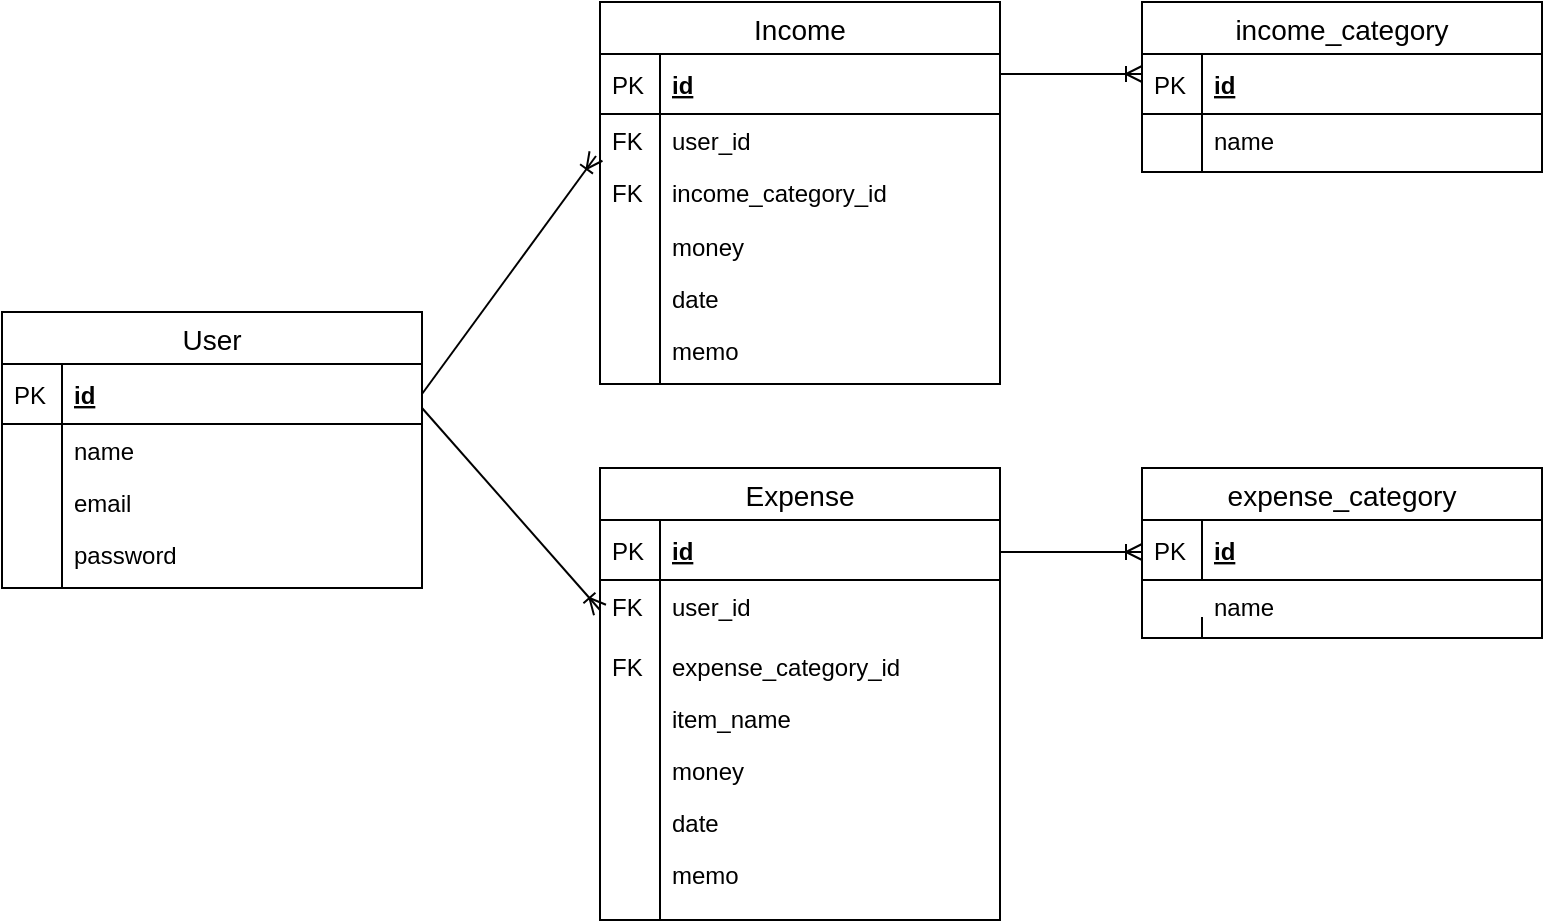 <mxfile version="13.5.6" type="device"><diagram id="l3T9q4KYv9oL9oxo4qhX" name="ページ1"><mxGraphModel dx="1106" dy="1894" grid="1" gridSize="15" guides="1" tooltips="1" connect="1" arrows="1" fold="1" page="1" pageScale="1" pageWidth="827" pageHeight="1169" math="0" shadow="0"><root><mxCell id="0"/><mxCell id="1" parent="0"/><mxCell id="juh3x5DzW0E_Zc7toulQ-3" value="" style="fontSize=12;html=1;endArrow=ERoneToMany;entryX=-0.01;entryY=0.808;entryDx=0;entryDy=0;exitX=1;exitY=0.5;exitDx=0;exitDy=0;rounded=0;entryPerimeter=0;" parent="1" source="g-PdDLhLTCe8zfPFN-K6-2" target="QIGW-eZ6DJEo7gAFJ_Yn-8" edge="1"><mxGeometry width="100" height="100" relative="1" as="geometry"><mxPoint x="270" y="75" as="sourcePoint"/><mxPoint x="265" y="30" as="targetPoint"/></mxGeometry></mxCell><mxCell id="juh3x5DzW0E_Zc7toulQ-5" value="" style="fontSize=12;html=1;endArrow=ERoneToMany;entryX=0;entryY=0.5;entryDx=0;entryDy=0;rounded=0;exitX=1;exitY=0.733;exitDx=0;exitDy=0;exitPerimeter=0;" parent="1" source="g-PdDLhLTCe8zfPFN-K6-2" target="QIGW-eZ6DJEo7gAFJ_Yn-17" edge="1"><mxGeometry width="100" height="100" relative="1" as="geometry"><mxPoint x="360" y="210" as="sourcePoint"/><mxPoint x="565" y="123.5" as="targetPoint"/></mxGeometry></mxCell><mxCell id="g-PdDLhLTCe8zfPFN-K6-1" value="User" style="swimlane;fontStyle=0;childLayout=stackLayout;horizontal=1;startSize=26;horizontalStack=0;resizeParent=1;resizeParentMax=0;resizeLast=0;collapsible=1;marginBottom=0;align=center;fontSize=14;" parent="1" vertex="1"><mxGeometry x="15" y="132" width="210" height="138" as="geometry"/></mxCell><mxCell id="g-PdDLhLTCe8zfPFN-K6-2" value="id" style="shape=partialRectangle;top=0;left=0;right=0;bottom=1;align=left;verticalAlign=middle;fillColor=none;spacingLeft=34;spacingRight=4;overflow=hidden;rotatable=0;points=[[0,0.5],[1,0.5]];portConstraint=eastwest;dropTarget=0;fontStyle=5;fontSize=12;" parent="g-PdDLhLTCe8zfPFN-K6-1" vertex="1"><mxGeometry y="26" width="210" height="30" as="geometry"/></mxCell><mxCell id="g-PdDLhLTCe8zfPFN-K6-3" value="PK" style="shape=partialRectangle;top=0;left=0;bottom=0;fillColor=none;align=left;verticalAlign=middle;spacingLeft=4;spacingRight=4;overflow=hidden;rotatable=0;points=[];portConstraint=eastwest;part=1;fontSize=12;" parent="g-PdDLhLTCe8zfPFN-K6-2" vertex="1" connectable="0"><mxGeometry width="30" height="30" as="geometry"/></mxCell><mxCell id="g-PdDLhLTCe8zfPFN-K6-4" value="name&#10;" style="shape=partialRectangle;top=0;left=0;right=0;bottom=0;align=left;verticalAlign=top;fillColor=none;spacingLeft=34;spacingRight=4;overflow=hidden;rotatable=0;points=[[0,0.5],[1,0.5]];portConstraint=eastwest;dropTarget=0;fontSize=12;" parent="g-PdDLhLTCe8zfPFN-K6-1" vertex="1"><mxGeometry y="56" width="210" height="26" as="geometry"/></mxCell><mxCell id="g-PdDLhLTCe8zfPFN-K6-5" value="" style="shape=partialRectangle;top=0;left=0;bottom=0;fillColor=none;align=left;verticalAlign=top;spacingLeft=4;spacingRight=4;overflow=hidden;rotatable=0;points=[];portConstraint=eastwest;part=1;fontSize=12;" parent="g-PdDLhLTCe8zfPFN-K6-4" vertex="1" connectable="0"><mxGeometry width="30" height="26" as="geometry"/></mxCell><mxCell id="g-PdDLhLTCe8zfPFN-K6-6" value="email&#10;" style="shape=partialRectangle;top=0;left=0;right=0;bottom=0;align=left;verticalAlign=top;fillColor=none;spacingLeft=34;spacingRight=4;overflow=hidden;rotatable=0;points=[[0,0.5],[1,0.5]];portConstraint=eastwest;dropTarget=0;fontSize=12;" parent="g-PdDLhLTCe8zfPFN-K6-1" vertex="1"><mxGeometry y="82" width="210" height="26" as="geometry"/></mxCell><mxCell id="g-PdDLhLTCe8zfPFN-K6-7" value="" style="shape=partialRectangle;top=0;left=0;bottom=0;fillColor=none;align=left;verticalAlign=top;spacingLeft=4;spacingRight=4;overflow=hidden;rotatable=0;points=[];portConstraint=eastwest;part=1;fontSize=12;" parent="g-PdDLhLTCe8zfPFN-K6-6" vertex="1" connectable="0"><mxGeometry width="30" height="26" as="geometry"/></mxCell><mxCell id="g-PdDLhLTCe8zfPFN-K6-8" value="password" style="shape=partialRectangle;top=0;left=0;right=0;bottom=0;align=left;verticalAlign=top;fillColor=none;spacingLeft=34;spacingRight=4;overflow=hidden;rotatable=0;points=[[0,0.5],[1,0.5]];portConstraint=eastwest;dropTarget=0;fontSize=12;" parent="g-PdDLhLTCe8zfPFN-K6-1" vertex="1"><mxGeometry y="108" width="210" height="26" as="geometry"/></mxCell><mxCell id="g-PdDLhLTCe8zfPFN-K6-9" value="" style="shape=partialRectangle;top=0;left=0;bottom=0;fillColor=none;align=left;verticalAlign=top;spacingLeft=4;spacingRight=4;overflow=hidden;rotatable=0;points=[];portConstraint=eastwest;part=1;fontSize=12;" parent="g-PdDLhLTCe8zfPFN-K6-8" vertex="1" connectable="0"><mxGeometry width="30" height="26" as="geometry"/></mxCell><mxCell id="g-PdDLhLTCe8zfPFN-K6-10" value="" style="shape=partialRectangle;top=0;left=0;right=0;bottom=0;align=left;verticalAlign=top;fillColor=none;spacingLeft=34;spacingRight=4;overflow=hidden;rotatable=0;points=[[0,0.5],[1,0.5]];portConstraint=eastwest;dropTarget=0;fontSize=12;" parent="g-PdDLhLTCe8zfPFN-K6-1" vertex="1"><mxGeometry y="134" width="210" height="4" as="geometry"/></mxCell><mxCell id="g-PdDLhLTCe8zfPFN-K6-11" value="" style="shape=partialRectangle;top=0;left=0;bottom=0;fillColor=none;align=left;verticalAlign=top;spacingLeft=4;spacingRight=4;overflow=hidden;rotatable=0;points=[];portConstraint=eastwest;part=1;fontSize=12;" parent="g-PdDLhLTCe8zfPFN-K6-10" vertex="1" connectable="0"><mxGeometry width="30" height="4" as="geometry"/></mxCell><mxCell id="QIGW-eZ6DJEo7gAFJ_Yn-3" value="Income" style="swimlane;fontStyle=0;childLayout=stackLayout;horizontal=1;startSize=26;horizontalStack=0;resizeParent=1;resizeParentMax=0;resizeLast=0;collapsible=1;marginBottom=0;align=center;fontSize=14;" parent="1" vertex="1"><mxGeometry x="314" y="-23" width="200" height="191" as="geometry"/></mxCell><mxCell id="QIGW-eZ6DJEo7gAFJ_Yn-4" value="id" style="shape=partialRectangle;top=0;left=0;right=0;bottom=1;align=left;verticalAlign=middle;fillColor=none;spacingLeft=34;spacingRight=4;overflow=hidden;rotatable=0;points=[[0,0.5],[1,0.5]];portConstraint=eastwest;dropTarget=0;fontStyle=5;fontSize=12;" parent="QIGW-eZ6DJEo7gAFJ_Yn-3" vertex="1"><mxGeometry y="26" width="200" height="30" as="geometry"/></mxCell><mxCell id="QIGW-eZ6DJEo7gAFJ_Yn-5" value="PK" style="shape=partialRectangle;top=0;left=0;bottom=0;fillColor=none;align=left;verticalAlign=middle;spacingLeft=4;spacingRight=4;overflow=hidden;rotatable=0;points=[];portConstraint=eastwest;part=1;fontSize=12;" parent="QIGW-eZ6DJEo7gAFJ_Yn-4" vertex="1" connectable="0"><mxGeometry width="30" height="30" as="geometry"/></mxCell><mxCell id="QIGW-eZ6DJEo7gAFJ_Yn-8" value="user_id" style="shape=partialRectangle;top=0;left=0;right=0;bottom=0;align=left;verticalAlign=top;fillColor=none;spacingLeft=34;spacingRight=4;overflow=hidden;rotatable=0;points=[[0,0.5],[1,0.5]];portConstraint=eastwest;dropTarget=0;fontSize=12;" parent="QIGW-eZ6DJEo7gAFJ_Yn-3" vertex="1"><mxGeometry y="56" width="200" height="26" as="geometry"/></mxCell><mxCell id="QIGW-eZ6DJEo7gAFJ_Yn-9" value="FK" style="shape=partialRectangle;top=0;left=0;bottom=0;fillColor=none;align=left;verticalAlign=top;spacingLeft=4;spacingRight=4;overflow=hidden;rotatable=0;points=[];portConstraint=eastwest;part=1;fontSize=12;" parent="QIGW-eZ6DJEo7gAFJ_Yn-8" vertex="1" connectable="0"><mxGeometry width="30" height="26" as="geometry"/></mxCell><mxCell id="QIGW-eZ6DJEo7gAFJ_Yn-12" value="income_category_id" style="shape=partialRectangle;top=0;left=0;right=0;bottom=0;align=left;verticalAlign=top;fillColor=none;spacingLeft=34;spacingRight=4;overflow=hidden;rotatable=0;points=[[0,0.5],[1,0.5]];portConstraint=eastwest;dropTarget=0;fontSize=12;" parent="QIGW-eZ6DJEo7gAFJ_Yn-3" vertex="1"><mxGeometry y="82" width="200" height="27" as="geometry"/></mxCell><mxCell id="QIGW-eZ6DJEo7gAFJ_Yn-13" value="FK" style="shape=partialRectangle;top=0;left=0;bottom=0;fillColor=none;align=left;verticalAlign=top;spacingLeft=4;spacingRight=4;overflow=hidden;rotatable=0;points=[];portConstraint=eastwest;part=1;fontSize=12;" parent="QIGW-eZ6DJEo7gAFJ_Yn-12" vertex="1" connectable="0"><mxGeometry width="30" height="27" as="geometry"/></mxCell><mxCell id="QIGW-eZ6DJEo7gAFJ_Yn-6" value="money" style="shape=partialRectangle;top=0;left=0;right=0;bottom=0;align=left;verticalAlign=top;fillColor=none;spacingLeft=34;spacingRight=4;overflow=hidden;rotatable=0;points=[[0,0.5],[1,0.5]];portConstraint=eastwest;dropTarget=0;fontSize=12;" parent="QIGW-eZ6DJEo7gAFJ_Yn-3" vertex="1"><mxGeometry y="109" width="200" height="26" as="geometry"/></mxCell><mxCell id="QIGW-eZ6DJEo7gAFJ_Yn-7" value="" style="shape=partialRectangle;top=0;left=0;bottom=0;fillColor=none;align=left;verticalAlign=top;spacingLeft=4;spacingRight=4;overflow=hidden;rotatable=0;points=[];portConstraint=eastwest;part=1;fontSize=12;" parent="QIGW-eZ6DJEo7gAFJ_Yn-6" vertex="1" connectable="0"><mxGeometry width="30" height="26" as="geometry"/></mxCell><mxCell id="juh3x5DzW0E_Zc7toulQ-12" value="date" style="shape=partialRectangle;top=0;left=0;right=0;bottom=0;align=left;verticalAlign=top;fillColor=none;spacingLeft=34;spacingRight=4;overflow=hidden;rotatable=0;points=[[0,0.5],[1,0.5]];portConstraint=eastwest;dropTarget=0;fontSize=12;" parent="QIGW-eZ6DJEo7gAFJ_Yn-3" vertex="1"><mxGeometry y="135" width="200" height="26" as="geometry"/></mxCell><mxCell id="juh3x5DzW0E_Zc7toulQ-13" value="" style="shape=partialRectangle;top=0;left=0;bottom=0;fillColor=none;align=left;verticalAlign=top;spacingLeft=4;spacingRight=4;overflow=hidden;rotatable=0;points=[];portConstraint=eastwest;part=1;fontSize=12;" parent="juh3x5DzW0E_Zc7toulQ-12" vertex="1" connectable="0"><mxGeometry width="30" height="26" as="geometry"/></mxCell><mxCell id="juh3x5DzW0E_Zc7toulQ-6" value="memo" style="shape=partialRectangle;top=0;left=0;right=0;bottom=0;align=left;verticalAlign=top;fillColor=none;spacingLeft=34;spacingRight=4;overflow=hidden;rotatable=0;points=[[0,0.5],[1,0.5]];portConstraint=eastwest;dropTarget=0;fontSize=12;" parent="QIGW-eZ6DJEo7gAFJ_Yn-3" vertex="1"><mxGeometry y="161" width="200" height="30" as="geometry"/></mxCell><mxCell id="juh3x5DzW0E_Zc7toulQ-7" value="" style="shape=partialRectangle;top=0;left=0;bottom=0;fillColor=none;align=left;verticalAlign=top;spacingLeft=4;spacingRight=4;overflow=hidden;rotatable=0;points=[];portConstraint=eastwest;part=1;fontSize=12;" parent="juh3x5DzW0E_Zc7toulQ-6" vertex="1" connectable="0"><mxGeometry width="30" height="30" as="geometry"/></mxCell><mxCell id="QIGW-eZ6DJEo7gAFJ_Yn-14" value="Expense" style="swimlane;fontStyle=0;childLayout=stackLayout;horizontal=1;startSize=26;horizontalStack=0;resizeParent=1;resizeParentMax=0;resizeLast=0;collapsible=1;marginBottom=0;align=center;fontSize=14;" parent="1" vertex="1"><mxGeometry x="314" y="210" width="200" height="226" as="geometry"/></mxCell><mxCell id="QIGW-eZ6DJEo7gAFJ_Yn-15" value="id" style="shape=partialRectangle;top=0;left=0;right=0;bottom=1;align=left;verticalAlign=middle;fillColor=none;spacingLeft=34;spacingRight=4;overflow=hidden;rotatable=0;points=[[0,0.5],[1,0.5]];portConstraint=eastwest;dropTarget=0;fontStyle=5;fontSize=12;" parent="QIGW-eZ6DJEo7gAFJ_Yn-14" vertex="1"><mxGeometry y="26" width="200" height="30" as="geometry"/></mxCell><mxCell id="QIGW-eZ6DJEo7gAFJ_Yn-16" value="PK" style="shape=partialRectangle;top=0;left=0;bottom=0;fillColor=none;align=left;verticalAlign=middle;spacingLeft=4;spacingRight=4;overflow=hidden;rotatable=0;points=[];portConstraint=eastwest;part=1;fontSize=12;" parent="QIGW-eZ6DJEo7gAFJ_Yn-15" vertex="1" connectable="0"><mxGeometry width="30" height="30" as="geometry"/></mxCell><mxCell id="QIGW-eZ6DJEo7gAFJ_Yn-17" value="user_id" style="shape=partialRectangle;top=0;left=0;right=0;bottom=0;align=left;verticalAlign=top;fillColor=none;spacingLeft=34;spacingRight=4;overflow=hidden;rotatable=0;points=[[0,0.5],[1,0.5]];portConstraint=eastwest;dropTarget=0;fontSize=12;" parent="QIGW-eZ6DJEo7gAFJ_Yn-14" vertex="1"><mxGeometry y="56" width="200" height="30" as="geometry"/></mxCell><mxCell id="QIGW-eZ6DJEo7gAFJ_Yn-18" value="FK" style="shape=partialRectangle;top=0;left=0;bottom=0;fillColor=none;align=left;verticalAlign=top;spacingLeft=4;spacingRight=4;overflow=hidden;rotatable=0;points=[];portConstraint=eastwest;part=1;fontSize=12;" parent="QIGW-eZ6DJEo7gAFJ_Yn-17" vertex="1" connectable="0"><mxGeometry width="30" height="30" as="geometry"/></mxCell><mxCell id="QIGW-eZ6DJEo7gAFJ_Yn-19" value="expense_category_id" style="shape=partialRectangle;top=0;left=0;right=0;bottom=0;align=left;verticalAlign=top;fillColor=none;spacingLeft=34;spacingRight=4;overflow=hidden;rotatable=0;points=[[0,0.5],[1,0.5]];portConstraint=eastwest;dropTarget=0;fontSize=12;" parent="QIGW-eZ6DJEo7gAFJ_Yn-14" vertex="1"><mxGeometry y="86" width="200" height="26" as="geometry"/></mxCell><mxCell id="QIGW-eZ6DJEo7gAFJ_Yn-20" value="FK" style="shape=partialRectangle;top=0;left=0;bottom=0;fillColor=none;align=left;verticalAlign=top;spacingLeft=4;spacingRight=4;overflow=hidden;rotatable=0;points=[];portConstraint=eastwest;part=1;fontSize=12;" parent="QIGW-eZ6DJEo7gAFJ_Yn-19" vertex="1" connectable="0"><mxGeometry width="30" height="26" as="geometry"/></mxCell><mxCell id="juh3x5DzW0E_Zc7toulQ-14" value="item_name" style="shape=partialRectangle;top=0;left=0;right=0;bottom=0;align=left;verticalAlign=top;fillColor=none;spacingLeft=34;spacingRight=4;overflow=hidden;rotatable=0;points=[[0,0.5],[1,0.5]];portConstraint=eastwest;dropTarget=0;fontSize=12;" parent="QIGW-eZ6DJEo7gAFJ_Yn-14" vertex="1"><mxGeometry y="112" width="200" height="26" as="geometry"/></mxCell><mxCell id="juh3x5DzW0E_Zc7toulQ-15" value="" style="shape=partialRectangle;top=0;left=0;bottom=0;fillColor=none;align=left;verticalAlign=top;spacingLeft=4;spacingRight=4;overflow=hidden;rotatable=0;points=[];portConstraint=eastwest;part=1;fontSize=12;" parent="juh3x5DzW0E_Zc7toulQ-14" vertex="1" connectable="0"><mxGeometry width="30" height="26" as="geometry"/></mxCell><mxCell id="QIGW-eZ6DJEo7gAFJ_Yn-21" value="money" style="shape=partialRectangle;top=0;left=0;right=0;bottom=0;align=left;verticalAlign=top;fillColor=none;spacingLeft=34;spacingRight=4;overflow=hidden;rotatable=0;points=[[0,0.5],[1,0.5]];portConstraint=eastwest;dropTarget=0;fontSize=12;" parent="QIGW-eZ6DJEo7gAFJ_Yn-14" vertex="1"><mxGeometry y="138" width="200" height="26" as="geometry"/></mxCell><mxCell id="QIGW-eZ6DJEo7gAFJ_Yn-22" value="" style="shape=partialRectangle;top=0;left=0;bottom=0;fillColor=none;align=left;verticalAlign=top;spacingLeft=4;spacingRight=4;overflow=hidden;rotatable=0;points=[];portConstraint=eastwest;part=1;fontSize=12;" parent="QIGW-eZ6DJEo7gAFJ_Yn-21" vertex="1" connectable="0"><mxGeometry width="30" height="26" as="geometry"/></mxCell><mxCell id="juh3x5DzW0E_Zc7toulQ-16" value="date" style="shape=partialRectangle;top=0;left=0;right=0;bottom=0;align=left;verticalAlign=top;fillColor=none;spacingLeft=34;spacingRight=4;overflow=hidden;rotatable=0;points=[[0,0.5],[1,0.5]];portConstraint=eastwest;dropTarget=0;fontSize=12;" parent="QIGW-eZ6DJEo7gAFJ_Yn-14" vertex="1"><mxGeometry y="164" width="200" height="26" as="geometry"/></mxCell><mxCell id="juh3x5DzW0E_Zc7toulQ-17" value="" style="shape=partialRectangle;top=0;left=0;bottom=0;fillColor=none;align=left;verticalAlign=top;spacingLeft=4;spacingRight=4;overflow=hidden;rotatable=0;points=[];portConstraint=eastwest;part=1;fontSize=12;" parent="juh3x5DzW0E_Zc7toulQ-16" vertex="1" connectable="0"><mxGeometry width="30" height="26" as="geometry"/></mxCell><mxCell id="juh3x5DzW0E_Zc7toulQ-18" value="memo" style="shape=partialRectangle;top=0;left=0;right=0;bottom=0;align=left;verticalAlign=top;fillColor=none;spacingLeft=34;spacingRight=4;overflow=hidden;rotatable=0;points=[[0,0.5],[1,0.5]];portConstraint=eastwest;dropTarget=0;fontSize=12;" parent="QIGW-eZ6DJEo7gAFJ_Yn-14" vertex="1"><mxGeometry y="190" width="200" height="26" as="geometry"/></mxCell><mxCell id="juh3x5DzW0E_Zc7toulQ-19" value="" style="shape=partialRectangle;top=0;left=0;bottom=0;fillColor=none;align=left;verticalAlign=top;spacingLeft=4;spacingRight=4;overflow=hidden;rotatable=0;points=[];portConstraint=eastwest;part=1;fontSize=12;" parent="juh3x5DzW0E_Zc7toulQ-18" vertex="1" connectable="0"><mxGeometry width="30" height="26" as="geometry"/></mxCell><mxCell id="QIGW-eZ6DJEo7gAFJ_Yn-23" value="" style="shape=partialRectangle;top=0;left=0;right=0;bottom=0;align=left;verticalAlign=top;fillColor=none;spacingLeft=34;spacingRight=4;overflow=hidden;rotatable=0;points=[[0,0.5],[1,0.5]];portConstraint=eastwest;dropTarget=0;fontSize=12;" parent="QIGW-eZ6DJEo7gAFJ_Yn-14" vertex="1"><mxGeometry y="216" width="200" height="10" as="geometry"/></mxCell><mxCell id="QIGW-eZ6DJEo7gAFJ_Yn-24" value="" style="shape=partialRectangle;top=0;left=0;bottom=0;fillColor=none;align=left;verticalAlign=top;spacingLeft=4;spacingRight=4;overflow=hidden;rotatable=0;points=[];portConstraint=eastwest;part=1;fontSize=12;" parent="QIGW-eZ6DJEo7gAFJ_Yn-23" vertex="1" connectable="0"><mxGeometry width="30" height="10" as="geometry"/></mxCell><mxCell id="juh3x5DzW0E_Zc7toulQ-20" value="income_category" style="swimlane;fontStyle=0;childLayout=stackLayout;horizontal=1;startSize=26;horizontalStack=0;resizeParent=1;resizeParentMax=0;resizeLast=0;collapsible=1;marginBottom=0;align=center;fontSize=14;" parent="1" vertex="1"><mxGeometry x="585" y="-23" width="200" height="85" as="geometry"/></mxCell><mxCell id="juh3x5DzW0E_Zc7toulQ-21" value="id" style="shape=partialRectangle;top=0;left=0;right=0;bottom=1;align=left;verticalAlign=middle;fillColor=none;spacingLeft=34;spacingRight=4;overflow=hidden;rotatable=0;points=[[0,0.5],[1,0.5]];portConstraint=eastwest;dropTarget=0;fontStyle=5;fontSize=12;" parent="juh3x5DzW0E_Zc7toulQ-20" vertex="1"><mxGeometry y="26" width="200" height="30" as="geometry"/></mxCell><mxCell id="juh3x5DzW0E_Zc7toulQ-22" value="PK" style="shape=partialRectangle;top=0;left=0;bottom=0;fillColor=none;align=left;verticalAlign=middle;spacingLeft=4;spacingRight=4;overflow=hidden;rotatable=0;points=[];portConstraint=eastwest;part=1;fontSize=12;" parent="juh3x5DzW0E_Zc7toulQ-21" vertex="1" connectable="0"><mxGeometry width="30" height="30" as="geometry"/></mxCell><mxCell id="juh3x5DzW0E_Zc7toulQ-23" value="name" style="shape=partialRectangle;top=0;left=0;right=0;bottom=0;align=left;verticalAlign=top;fillColor=none;spacingLeft=34;spacingRight=4;overflow=hidden;rotatable=0;points=[[0,0.5],[1,0.5]];portConstraint=eastwest;dropTarget=0;fontSize=12;" parent="juh3x5DzW0E_Zc7toulQ-20" vertex="1"><mxGeometry y="56" width="200" height="19" as="geometry"/></mxCell><mxCell id="juh3x5DzW0E_Zc7toulQ-24" value="" style="shape=partialRectangle;top=0;left=0;bottom=0;fillColor=none;align=left;verticalAlign=top;spacingLeft=4;spacingRight=4;overflow=hidden;rotatable=0;points=[];portConstraint=eastwest;part=1;fontSize=12;" parent="juh3x5DzW0E_Zc7toulQ-23" vertex="1" connectable="0"><mxGeometry width="30" height="19" as="geometry"/></mxCell><mxCell id="juh3x5DzW0E_Zc7toulQ-35" value="" style="shape=partialRectangle;top=0;left=0;right=0;bottom=0;align=left;verticalAlign=top;fillColor=none;spacingLeft=34;spacingRight=4;overflow=hidden;rotatable=0;points=[[0,0.5],[1,0.5]];portConstraint=eastwest;dropTarget=0;fontSize=12;" parent="juh3x5DzW0E_Zc7toulQ-20" vertex="1"><mxGeometry y="75" width="200" height="10" as="geometry"/></mxCell><mxCell id="juh3x5DzW0E_Zc7toulQ-36" value="" style="shape=partialRectangle;top=0;left=0;bottom=0;fillColor=none;align=left;verticalAlign=top;spacingLeft=4;spacingRight=4;overflow=hidden;rotatable=0;points=[];portConstraint=eastwest;part=1;fontSize=12;" parent="juh3x5DzW0E_Zc7toulQ-35" vertex="1" connectable="0"><mxGeometry width="30" height="10" as="geometry"/></mxCell><mxCell id="lrINV73aXCRwo-qBLeL8-3" value="" style="fontSize=12;html=1;endArrow=ERoneToMany;rounded=0;" edge="1" parent="1"><mxGeometry width="100" height="100" relative="1" as="geometry"><mxPoint x="514" y="13" as="sourcePoint"/><mxPoint x="585" y="13" as="targetPoint"/></mxGeometry></mxCell><mxCell id="lrINV73aXCRwo-qBLeL8-4" value="" style="fontSize=12;html=1;endArrow=ERoneToMany;rounded=0;" edge="1" parent="1"><mxGeometry width="100" height="100" relative="1" as="geometry"><mxPoint x="514" y="252" as="sourcePoint"/><mxPoint x="585" y="252" as="targetPoint"/><Array as="points"><mxPoint x="540" y="252"/><mxPoint x="555" y="252"/></Array></mxGeometry></mxCell><mxCell id="juh3x5DzW0E_Zc7toulQ-37" value="expense_category" style="swimlane;fontStyle=0;childLayout=stackLayout;horizontal=1;startSize=26;horizontalStack=0;resizeParent=1;resizeParentMax=0;resizeLast=0;collapsible=1;marginBottom=0;align=center;fontSize=14;" parent="1" vertex="1"><mxGeometry x="585" y="210" width="200" height="85" as="geometry"/></mxCell><mxCell id="juh3x5DzW0E_Zc7toulQ-38" value="id" style="shape=partialRectangle;top=0;left=0;right=0;bottom=1;align=left;verticalAlign=middle;fillColor=none;spacingLeft=34;spacingRight=4;overflow=hidden;rotatable=0;points=[[0,0.5],[1,0.5]];portConstraint=eastwest;dropTarget=0;fontStyle=5;fontSize=12;" parent="juh3x5DzW0E_Zc7toulQ-37" vertex="1"><mxGeometry y="26" width="200" height="30" as="geometry"/></mxCell><mxCell id="juh3x5DzW0E_Zc7toulQ-39" value="PK" style="shape=partialRectangle;top=0;left=0;bottom=0;fillColor=none;align=left;verticalAlign=middle;spacingLeft=4;spacingRight=4;overflow=hidden;rotatable=0;points=[];portConstraint=eastwest;part=1;fontSize=12;" parent="juh3x5DzW0E_Zc7toulQ-38" vertex="1" connectable="0"><mxGeometry width="30" height="30" as="geometry"/></mxCell><mxCell id="juh3x5DzW0E_Zc7toulQ-40" value="name" style="shape=partialRectangle;top=0;left=0;right=0;bottom=0;align=left;verticalAlign=top;fillColor=none;spacingLeft=34;spacingRight=4;overflow=hidden;rotatable=0;points=[[0,0.5],[1,0.5]];portConstraint=eastwest;dropTarget=0;fontSize=12;" parent="juh3x5DzW0E_Zc7toulQ-37" vertex="1"><mxGeometry y="56" width="200" height="19" as="geometry"/></mxCell><mxCell id="juh3x5DzW0E_Zc7toulQ-52" value="" style="shape=partialRectangle;top=0;left=0;right=0;bottom=0;align=left;verticalAlign=top;fillColor=none;spacingLeft=34;spacingRight=4;overflow=hidden;rotatable=0;points=[[0,0.5],[1,0.5]];portConstraint=eastwest;dropTarget=0;fontSize=12;" parent="juh3x5DzW0E_Zc7toulQ-37" vertex="1"><mxGeometry y="75" width="200" height="10" as="geometry"/></mxCell><mxCell id="juh3x5DzW0E_Zc7toulQ-53" value="" style="shape=partialRectangle;top=0;left=0;bottom=0;fillColor=none;align=left;verticalAlign=top;spacingLeft=4;spacingRight=4;overflow=hidden;rotatable=0;points=[];portConstraint=eastwest;part=1;fontSize=12;" parent="juh3x5DzW0E_Zc7toulQ-52" vertex="1" connectable="0"><mxGeometry width="30" height="10" as="geometry"/></mxCell></root></mxGraphModel></diagram></mxfile>